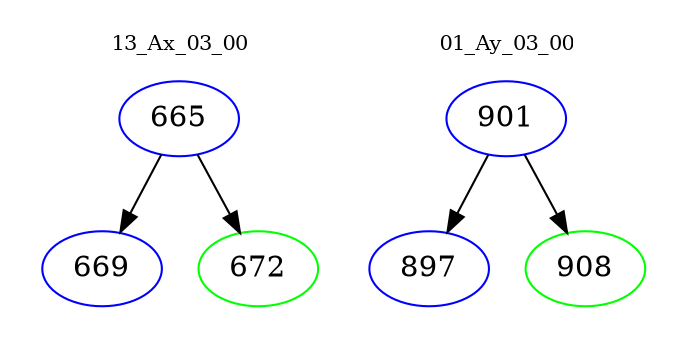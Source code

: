 digraph{
subgraph cluster_0 {
color = white
label = "13_Ax_03_00";
fontsize=10;
T0_665 [label="665", color="blue"]
T0_665 -> T0_669 [color="black"]
T0_669 [label="669", color="blue"]
T0_665 -> T0_672 [color="black"]
T0_672 [label="672", color="green"]
}
subgraph cluster_1 {
color = white
label = "01_Ay_03_00";
fontsize=10;
T1_901 [label="901", color="blue"]
T1_901 -> T1_897 [color="black"]
T1_897 [label="897", color="blue"]
T1_901 -> T1_908 [color="black"]
T1_908 [label="908", color="green"]
}
}
